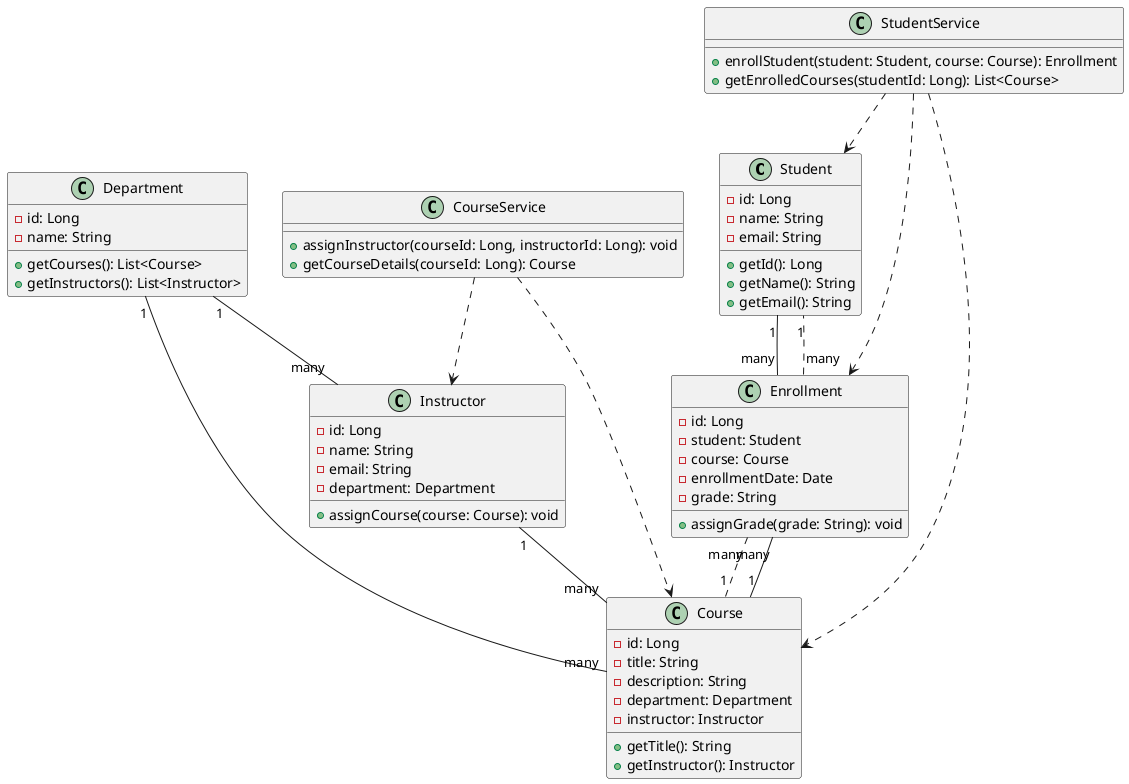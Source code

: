 @startuml
set namespaceSeparator ::

' Entity: Student
class Student {
  - id: Long
  - name: String
  - email: String
  + getId(): Long
  + getName(): String
  + getEmail(): String
}

' Entity: Course
class Course {
  - id: Long
  - title: String
  - description: String
  - department: Department
  - instructor: Instructor
  + getTitle(): String
  + getInstructor(): Instructor
}

' Entity: Instructor
class Instructor {
  - id: Long
  - name: String
  - email: String
  - department: Department
  + assignCourse(course: Course): void
}

' Entity: Department
class Department {
  - id: Long
  - name: String
  + getCourses(): List<Course>
  + getInstructors(): List<Instructor>
}

' Join Entity: Enrollment
class Enrollment {
  - id: Long
  - student: Student
  - course: Course
  - enrollmentDate: Date
  - grade: String
  + assignGrade(grade: String): void
}

' Services
class StudentService {
  + enrollStudent(student: Student, course: Course): Enrollment
  + getEnrolledCourses(studentId: Long): List<Course>
}

class CourseService {
  + assignInstructor(courseId: Long, instructorId: Long): void
  + getCourseDetails(courseId: Long): Course
}

' Relationships
Student "1" -- "many" Enrollment
Course "1" -- "many" Enrollment
Instructor "1" -- "many" Course
Department "1" -- "many" Course
Department "1" -- "many" Instructor

Enrollment "many" .. "1" Course
Enrollment "many" .. "1" Student

StudentService ..> Student
StudentService ..> Enrollment
StudentService ..> Course

CourseService ..> Course
CourseService ..> Instructor

@enduml
